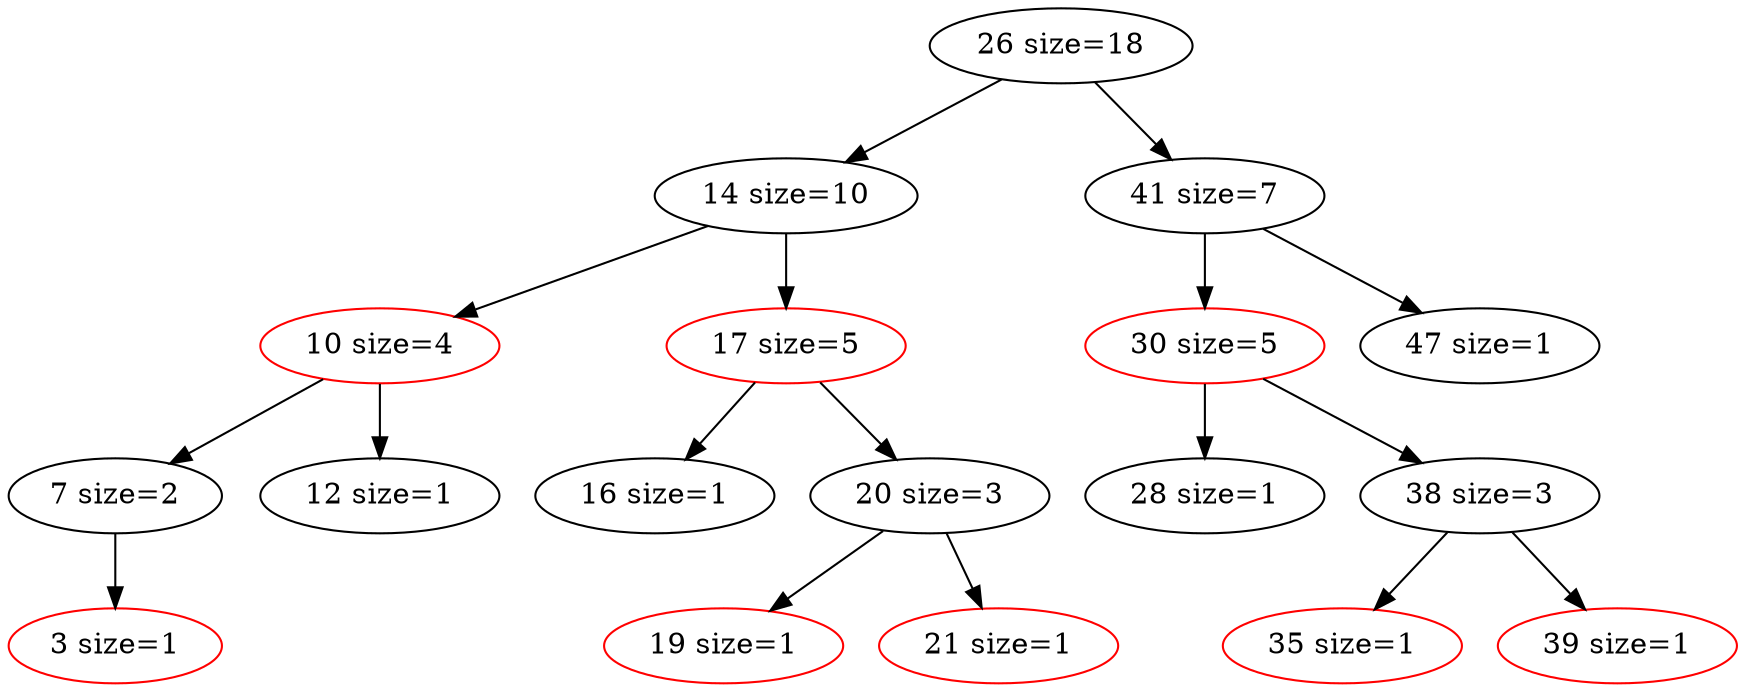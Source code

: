 digraph{
26 [color="black" label = "26 size=18"]
26->14
26->41
14 [color="black" label = "14 size=10"]
14->10
14->17
41 [color="black" label = "41 size=7"]
41->30
41->47
10 [color="red" label = "10 size=4"]
10->7
10->12
17 [color="red" label = "17 size=5"]
17->16
17->20
30 [color="red" label = "30 size=5"]
30->28
30->38
47 [color="black" label = "47 size=1"]
7 [color="black" label = "7 size=2"]
7->3
12 [color="black" label = "12 size=1"]
16 [color="black" label = "16 size=1"]
20 [color="black" label = "20 size=3"]
20->19
20->21
28 [color="black" label = "28 size=1"]
38 [color="black" label = "38 size=3"]
38->35
38->39
3 [color="red" label = "3 size=1"]
19 [color="red" label = "19 size=1"]
21 [color="red" label = "21 size=1"]
35 [color="red" label = "35 size=1"]
39 [color="red" label = "39 size=1"]
}